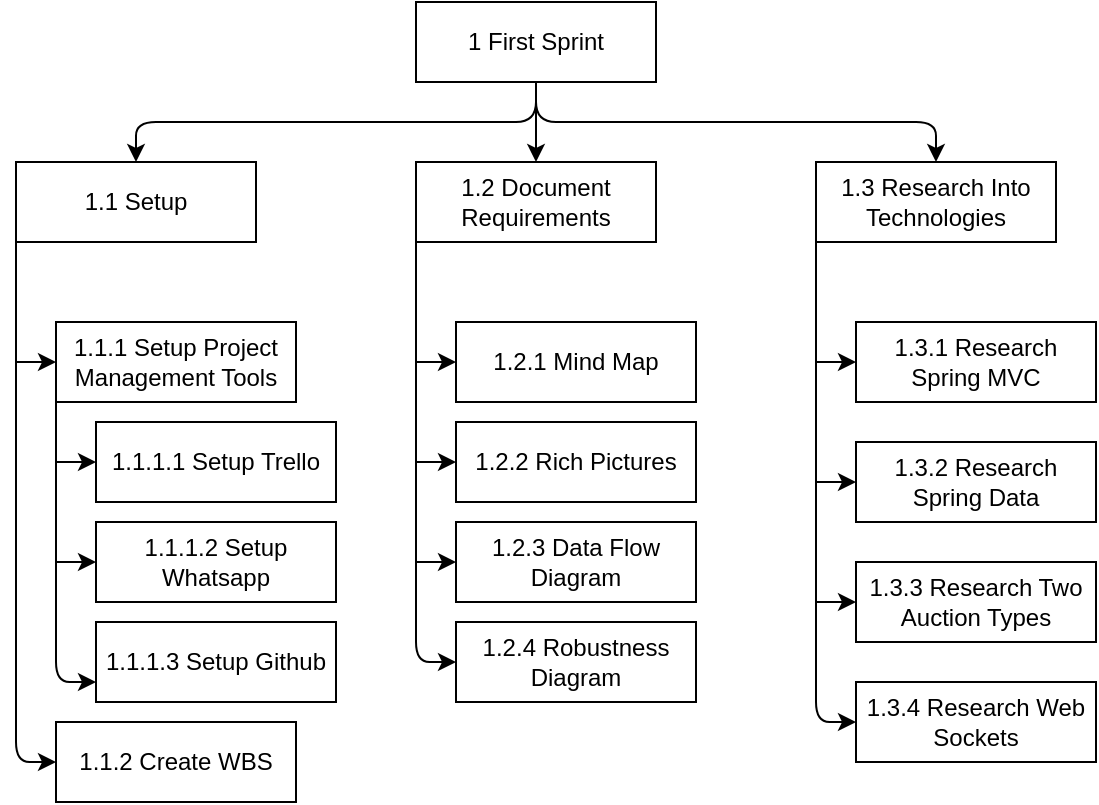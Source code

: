 <mxfile version="12.6.4" type="device"><diagram id="G25meMMoFGejQkhp94st" name="Page-1"><mxGraphModel dx="700" dy="790" grid="1" gridSize="10" guides="1" tooltips="1" connect="1" arrows="1" fold="1" page="1" pageScale="1" pageWidth="850" pageHeight="1100" math="0" shadow="0"><root><mxCell id="0"/><mxCell id="1" parent="0"/><mxCell id="VizlaQRgVBPcZHkSfkBC-1" value="1 First Sprint" style="rounded=0;whiteSpace=wrap;html=1;" vertex="1" parent="1"><mxGeometry x="360" y="80" width="120" height="40" as="geometry"/></mxCell><mxCell id="VizlaQRgVBPcZHkSfkBC-2" value="1.2 Document Requirements" style="rounded=0;whiteSpace=wrap;html=1;" vertex="1" parent="1"><mxGeometry x="360" y="160" width="120" height="40" as="geometry"/></mxCell><mxCell id="VizlaQRgVBPcZHkSfkBC-3" value="1.1 Setup" style="rounded=0;whiteSpace=wrap;html=1;" vertex="1" parent="1"><mxGeometry x="160" y="160" width="120" height="40" as="geometry"/></mxCell><mxCell id="VizlaQRgVBPcZHkSfkBC-4" value="1.3 Research Into Technologies" style="rounded=0;whiteSpace=wrap;html=1;" vertex="1" parent="1"><mxGeometry x="560" y="160" width="120" height="40" as="geometry"/></mxCell><mxCell id="VizlaQRgVBPcZHkSfkBC-5" value="1.1.1.3 Setup Github" style="rounded=0;whiteSpace=wrap;html=1;" vertex="1" parent="1"><mxGeometry x="200" y="390" width="120" height="40" as="geometry"/></mxCell><mxCell id="VizlaQRgVBPcZHkSfkBC-6" value="" style="endArrow=classic;html=1;exitX=0.5;exitY=1;exitDx=0;exitDy=0;entryX=0.5;entryY=0;entryDx=0;entryDy=0;" edge="1" parent="1" source="VizlaQRgVBPcZHkSfkBC-1" target="VizlaQRgVBPcZHkSfkBC-3"><mxGeometry width="50" height="50" relative="1" as="geometry"><mxPoint x="80" y="270" as="sourcePoint"/><mxPoint x="130" y="220" as="targetPoint"/><Array as="points"><mxPoint x="420" y="140"/><mxPoint x="220" y="140"/></Array></mxGeometry></mxCell><mxCell id="VizlaQRgVBPcZHkSfkBC-7" value="" style="endArrow=classic;html=1;" edge="1" parent="1" target="VizlaQRgVBPcZHkSfkBC-2"><mxGeometry width="50" height="50" relative="1" as="geometry"><mxPoint x="420" y="120" as="sourcePoint"/><mxPoint x="130" y="220" as="targetPoint"/></mxGeometry></mxCell><mxCell id="VizlaQRgVBPcZHkSfkBC-8" value="" style="endArrow=classic;html=1;exitX=0.5;exitY=1;exitDx=0;exitDy=0;entryX=0.5;entryY=0;entryDx=0;entryDy=0;" edge="1" parent="1" source="VizlaQRgVBPcZHkSfkBC-1" target="VizlaQRgVBPcZHkSfkBC-4"><mxGeometry width="50" height="50" relative="1" as="geometry"><mxPoint x="80" y="270" as="sourcePoint"/><mxPoint x="130" y="220" as="targetPoint"/><Array as="points"><mxPoint x="420" y="140"/><mxPoint x="620" y="140"/></Array></mxGeometry></mxCell><mxCell id="VizlaQRgVBPcZHkSfkBC-9" value="1.1.1 Setup Project Management Tools" style="rounded=0;whiteSpace=wrap;html=1;" vertex="1" parent="1"><mxGeometry x="180" y="240" width="120" height="40" as="geometry"/></mxCell><mxCell id="VizlaQRgVBPcZHkSfkBC-11" value="1.1.1.1 Setup Trello" style="rounded=0;whiteSpace=wrap;html=1;" vertex="1" parent="1"><mxGeometry x="200" y="290" width="120" height="40" as="geometry"/></mxCell><mxCell id="VizlaQRgVBPcZHkSfkBC-12" value="1.1.1.2 Setup Whatsapp" style="rounded=0;whiteSpace=wrap;html=1;" vertex="1" parent="1"><mxGeometry x="200" y="340" width="120" height="40" as="geometry"/></mxCell><mxCell id="VizlaQRgVBPcZHkSfkBC-13" value="" style="endArrow=classic;html=1;exitX=0;exitY=1;exitDx=0;exitDy=0;" edge="1" parent="1" source="VizlaQRgVBPcZHkSfkBC-9"><mxGeometry width="50" height="50" relative="1" as="geometry"><mxPoint x="160" y="500" as="sourcePoint"/><mxPoint x="200" y="420" as="targetPoint"/><Array as="points"><mxPoint x="180" y="420"/></Array></mxGeometry></mxCell><mxCell id="VizlaQRgVBPcZHkSfkBC-14" value="" style="endArrow=classic;html=1;entryX=0;entryY=0.5;entryDx=0;entryDy=0;" edge="1" parent="1" target="VizlaQRgVBPcZHkSfkBC-12"><mxGeometry width="50" height="50" relative="1" as="geometry"><mxPoint x="180" y="360" as="sourcePoint"/><mxPoint x="200" y="450" as="targetPoint"/></mxGeometry></mxCell><mxCell id="VizlaQRgVBPcZHkSfkBC-15" value="" style="endArrow=classic;html=1;entryX=0;entryY=0.5;entryDx=0;entryDy=0;" edge="1" parent="1" target="VizlaQRgVBPcZHkSfkBC-11"><mxGeometry width="50" height="50" relative="1" as="geometry"><mxPoint x="180" y="310" as="sourcePoint"/><mxPoint x="200" y="450" as="targetPoint"/></mxGeometry></mxCell><mxCell id="VizlaQRgVBPcZHkSfkBC-16" value="" style="endArrow=classic;html=1;exitX=0;exitY=1;exitDx=0;exitDy=0;entryX=0;entryY=0.5;entryDx=0;entryDy=0;" edge="1" parent="1" source="VizlaQRgVBPcZHkSfkBC-3" target="VizlaQRgVBPcZHkSfkBC-21"><mxGeometry width="50" height="50" relative="1" as="geometry"><mxPoint x="160" y="500" as="sourcePoint"/><mxPoint x="210" y="450" as="targetPoint"/><Array as="points"><mxPoint x="160" y="460"/></Array></mxGeometry></mxCell><mxCell id="VizlaQRgVBPcZHkSfkBC-17" value="1.2.1 Mind Map" style="rounded=0;whiteSpace=wrap;html=1;" vertex="1" parent="1"><mxGeometry x="380" y="240" width="120" height="40" as="geometry"/></mxCell><mxCell id="VizlaQRgVBPcZHkSfkBC-18" value="1.2.2 Rich Pictures" style="rounded=0;whiteSpace=wrap;html=1;" vertex="1" parent="1"><mxGeometry x="380" y="290" width="120" height="40" as="geometry"/></mxCell><mxCell id="VizlaQRgVBPcZHkSfkBC-19" value="1.2.3 Data Flow Diagram" style="rounded=0;whiteSpace=wrap;html=1;" vertex="1" parent="1"><mxGeometry x="380" y="340" width="120" height="40" as="geometry"/></mxCell><mxCell id="VizlaQRgVBPcZHkSfkBC-20" value="1.2.4 Robustness Diagram" style="rounded=0;whiteSpace=wrap;html=1;" vertex="1" parent="1"><mxGeometry x="380" y="390" width="120" height="40" as="geometry"/></mxCell><mxCell id="VizlaQRgVBPcZHkSfkBC-21" value="1.1.2 Create WBS" style="rounded=0;whiteSpace=wrap;html=1;" vertex="1" parent="1"><mxGeometry x="180" y="440" width="120" height="40" as="geometry"/></mxCell><mxCell id="VizlaQRgVBPcZHkSfkBC-22" value="" style="endArrow=classic;html=1;entryX=0;entryY=0.5;entryDx=0;entryDy=0;" edge="1" parent="1" target="VizlaQRgVBPcZHkSfkBC-9"><mxGeometry width="50" height="50" relative="1" as="geometry"><mxPoint x="160" y="260" as="sourcePoint"/><mxPoint x="200" y="500" as="targetPoint"/></mxGeometry></mxCell><mxCell id="VizlaQRgVBPcZHkSfkBC-23" value="" style="endArrow=classic;html=1;exitX=0;exitY=1;exitDx=0;exitDy=0;entryX=0;entryY=0.5;entryDx=0;entryDy=0;" edge="1" parent="1" source="VizlaQRgVBPcZHkSfkBC-2" target="VizlaQRgVBPcZHkSfkBC-20"><mxGeometry width="50" height="50" relative="1" as="geometry"><mxPoint x="150" y="550" as="sourcePoint"/><mxPoint x="200" y="500" as="targetPoint"/><Array as="points"><mxPoint x="360" y="410"/></Array></mxGeometry></mxCell><mxCell id="VizlaQRgVBPcZHkSfkBC-24" value="" style="endArrow=classic;html=1;entryX=0;entryY=0.5;entryDx=0;entryDy=0;" edge="1" parent="1" target="VizlaQRgVBPcZHkSfkBC-17"><mxGeometry width="50" height="50" relative="1" as="geometry"><mxPoint x="360" y="260" as="sourcePoint"/><mxPoint x="200" y="500" as="targetPoint"/></mxGeometry></mxCell><mxCell id="VizlaQRgVBPcZHkSfkBC-27" value="" style="endArrow=classic;html=1;entryX=0;entryY=0.5;entryDx=0;entryDy=0;" edge="1" parent="1" target="VizlaQRgVBPcZHkSfkBC-18"><mxGeometry width="50" height="50" relative="1" as="geometry"><mxPoint x="360" y="310" as="sourcePoint"/><mxPoint x="200" y="500" as="targetPoint"/></mxGeometry></mxCell><mxCell id="VizlaQRgVBPcZHkSfkBC-28" value="" style="endArrow=classic;html=1;entryX=0;entryY=0.5;entryDx=0;entryDy=0;" edge="1" parent="1" target="VizlaQRgVBPcZHkSfkBC-19"><mxGeometry width="50" height="50" relative="1" as="geometry"><mxPoint x="360" y="360" as="sourcePoint"/><mxPoint x="200" y="500" as="targetPoint"/></mxGeometry></mxCell><mxCell id="VizlaQRgVBPcZHkSfkBC-29" value="1.3.1 Research Spring MVC" style="rounded=0;whiteSpace=wrap;html=1;" vertex="1" parent="1"><mxGeometry x="580" y="240" width="120" height="40" as="geometry"/></mxCell><mxCell id="VizlaQRgVBPcZHkSfkBC-30" value="1.3.2 Research Spring Data" style="rounded=0;whiteSpace=wrap;html=1;" vertex="1" parent="1"><mxGeometry x="580" y="300" width="120" height="40" as="geometry"/></mxCell><mxCell id="VizlaQRgVBPcZHkSfkBC-31" value="1.3.3 Research Two Auction Types" style="rounded=0;whiteSpace=wrap;html=1;" vertex="1" parent="1"><mxGeometry x="580" y="360" width="120" height="40" as="geometry"/></mxCell><mxCell id="VizlaQRgVBPcZHkSfkBC-32" value="1.3.4 Research Web Sockets" style="rounded=0;whiteSpace=wrap;html=1;" vertex="1" parent="1"><mxGeometry x="580" y="420" width="120" height="40" as="geometry"/></mxCell><mxCell id="VizlaQRgVBPcZHkSfkBC-33" value="" style="endArrow=classic;html=1;exitX=0;exitY=1;exitDx=0;exitDy=0;entryX=0;entryY=0.5;entryDx=0;entryDy=0;" edge="1" parent="1" source="VizlaQRgVBPcZHkSfkBC-4" target="VizlaQRgVBPcZHkSfkBC-32"><mxGeometry width="50" height="50" relative="1" as="geometry"><mxPoint x="150" y="550" as="sourcePoint"/><mxPoint x="200" y="500" as="targetPoint"/><Array as="points"><mxPoint x="560" y="440"/></Array></mxGeometry></mxCell><mxCell id="VizlaQRgVBPcZHkSfkBC-34" value="" style="endArrow=classic;html=1;entryX=0;entryY=0.5;entryDx=0;entryDy=0;" edge="1" parent="1" target="VizlaQRgVBPcZHkSfkBC-31"><mxGeometry width="50" height="50" relative="1" as="geometry"><mxPoint x="560" y="380" as="sourcePoint"/><mxPoint x="200" y="500" as="targetPoint"/></mxGeometry></mxCell><mxCell id="VizlaQRgVBPcZHkSfkBC-35" value="" style="endArrow=classic;html=1;entryX=0;entryY=0.5;entryDx=0;entryDy=0;" edge="1" parent="1" target="VizlaQRgVBPcZHkSfkBC-30"><mxGeometry width="50" height="50" relative="1" as="geometry"><mxPoint x="560" y="320" as="sourcePoint"/><mxPoint x="200" y="500" as="targetPoint"/></mxGeometry></mxCell><mxCell id="VizlaQRgVBPcZHkSfkBC-36" value="" style="endArrow=classic;html=1;entryX=0;entryY=0.5;entryDx=0;entryDy=0;" edge="1" parent="1" target="VizlaQRgVBPcZHkSfkBC-29"><mxGeometry width="50" height="50" relative="1" as="geometry"><mxPoint x="560" y="260" as="sourcePoint"/><mxPoint x="200" y="500" as="targetPoint"/></mxGeometry></mxCell></root></mxGraphModel></diagram></mxfile>